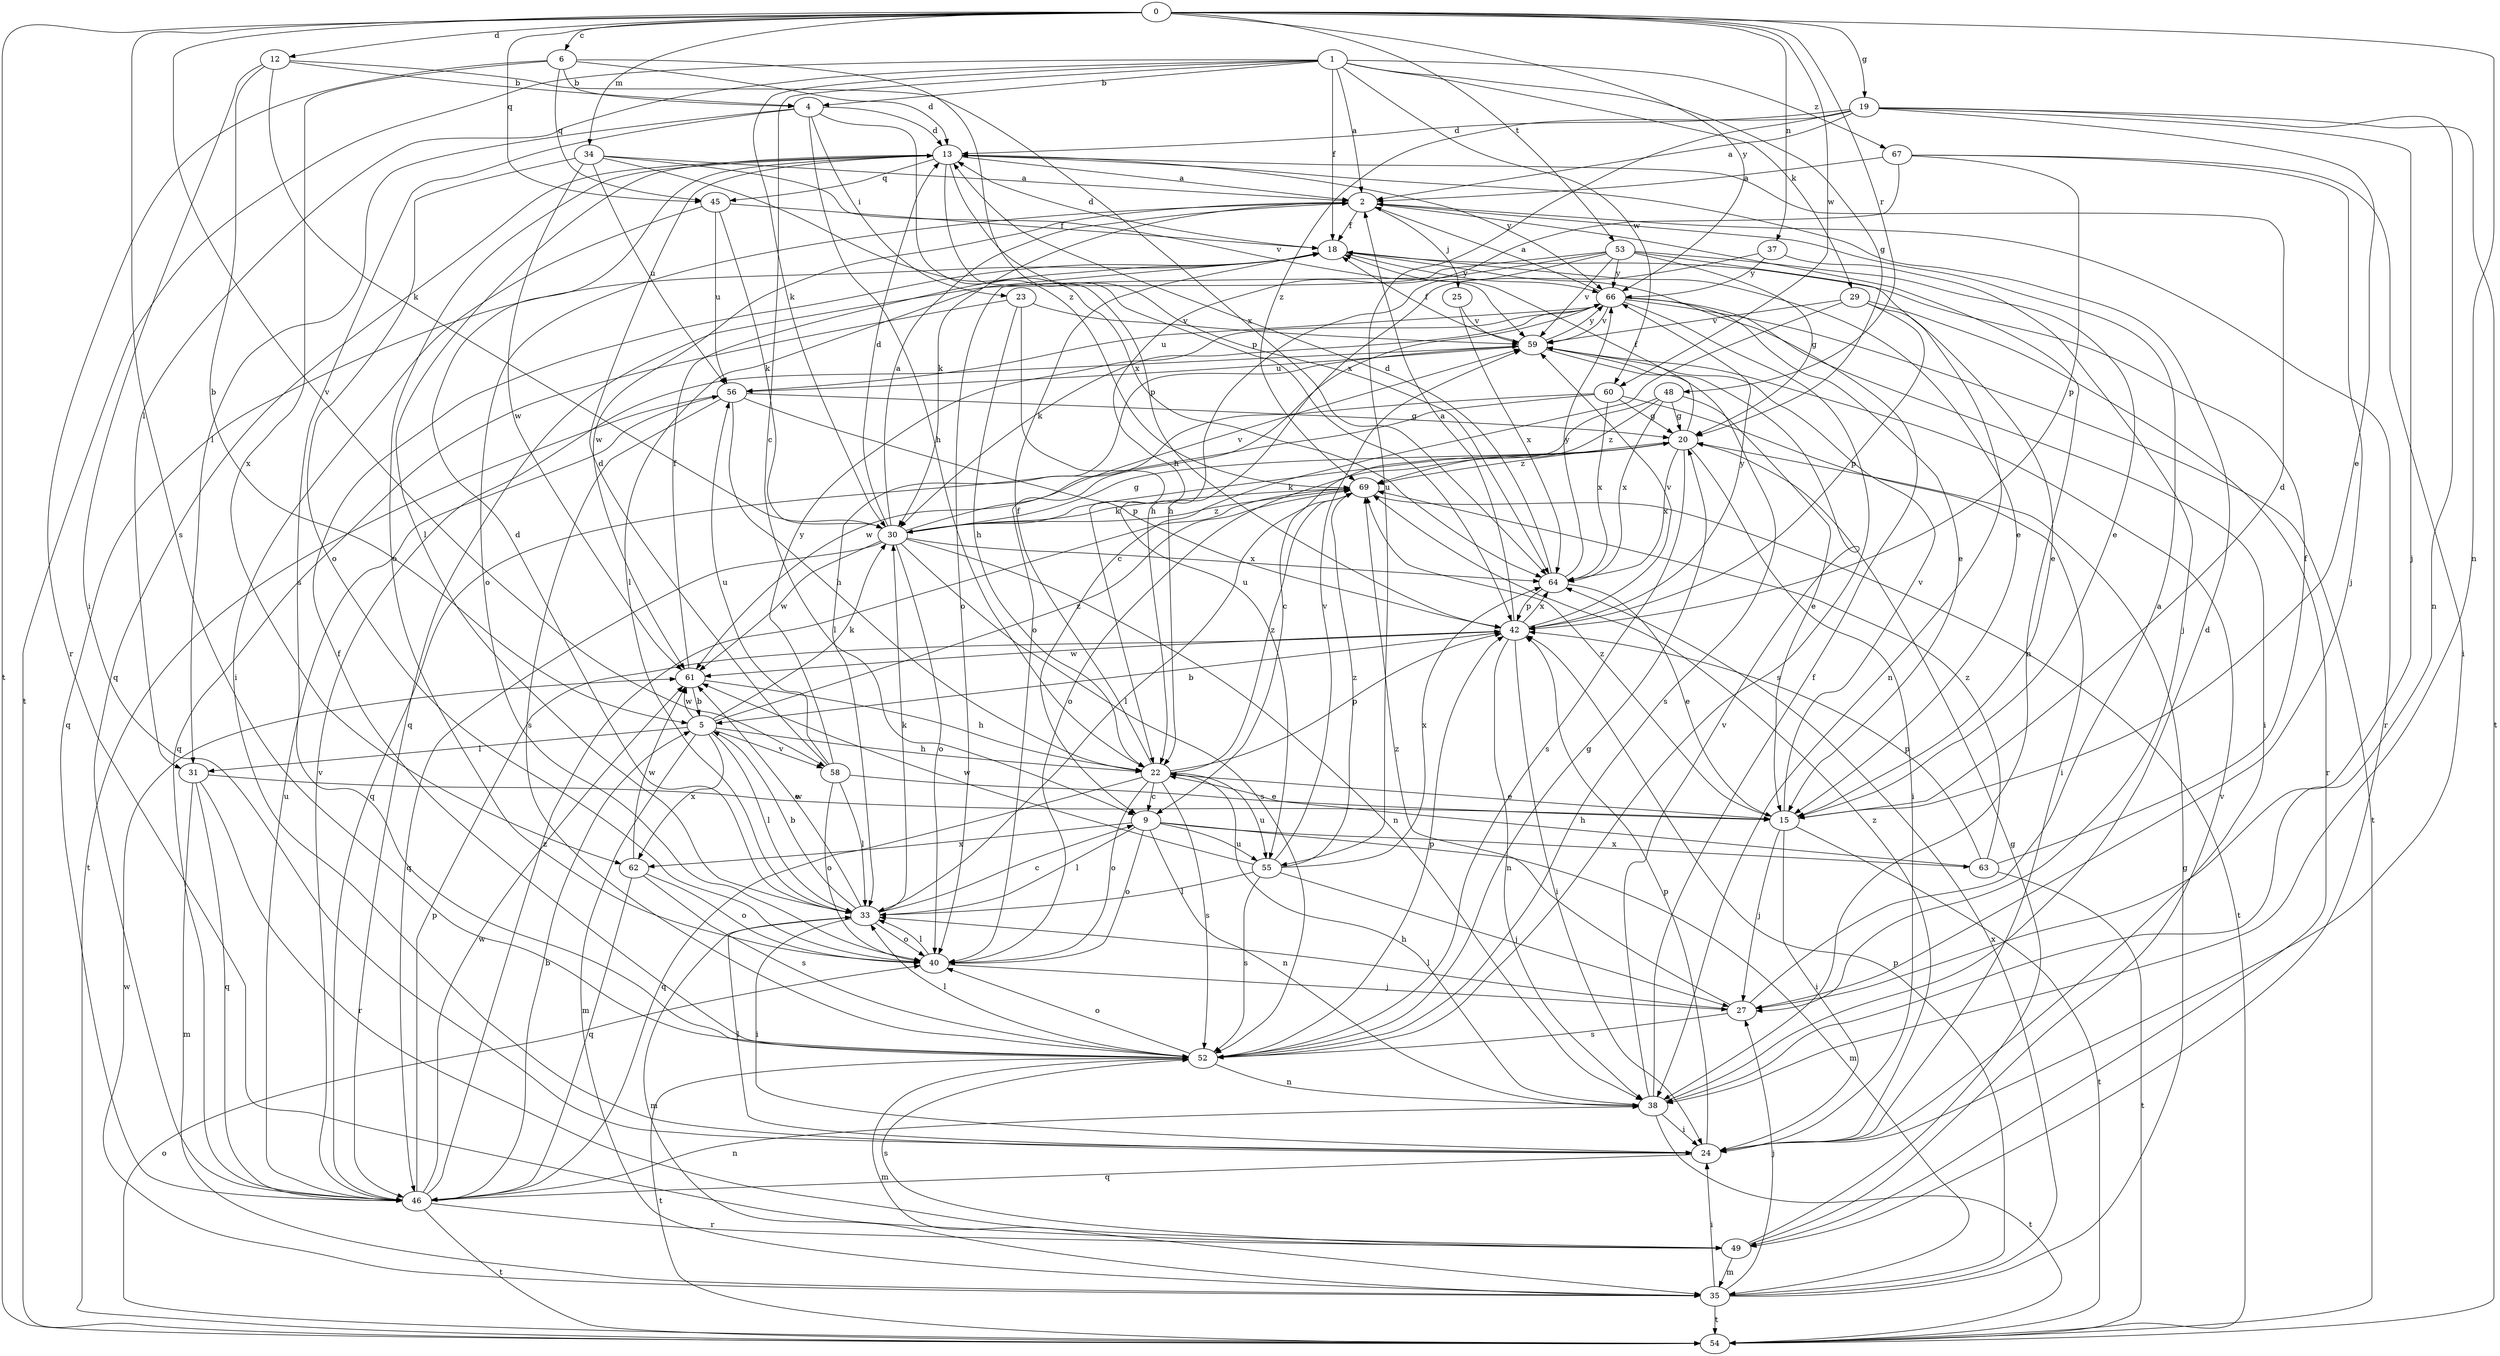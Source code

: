 strict digraph  {
0;
1;
2;
4;
5;
6;
9;
12;
13;
15;
18;
19;
20;
22;
23;
24;
25;
27;
29;
30;
31;
33;
34;
35;
37;
38;
40;
42;
45;
46;
48;
49;
52;
53;
54;
55;
56;
58;
59;
60;
61;
62;
63;
64;
66;
67;
69;
0 -> 6  [label=c];
0 -> 12  [label=d];
0 -> 19  [label=g];
0 -> 34  [label=m];
0 -> 37  [label=n];
0 -> 38  [label=n];
0 -> 45  [label=q];
0 -> 48  [label=r];
0 -> 52  [label=s];
0 -> 53  [label=t];
0 -> 54  [label=t];
0 -> 58  [label=v];
0 -> 60  [label=w];
0 -> 66  [label=y];
1 -> 2  [label=a];
1 -> 4  [label=b];
1 -> 9  [label=c];
1 -> 18  [label=f];
1 -> 20  [label=g];
1 -> 29  [label=k];
1 -> 30  [label=k];
1 -> 31  [label=l];
1 -> 54  [label=t];
1 -> 60  [label=w];
1 -> 67  [label=z];
2 -> 18  [label=f];
2 -> 25  [label=j];
2 -> 30  [label=k];
2 -> 38  [label=n];
2 -> 40  [label=o];
2 -> 49  [label=r];
2 -> 61  [label=w];
4 -> 13  [label=d];
4 -> 22  [label=h];
4 -> 23  [label=i];
4 -> 31  [label=l];
4 -> 52  [label=s];
4 -> 69  [label=z];
5 -> 22  [label=h];
5 -> 30  [label=k];
5 -> 31  [label=l];
5 -> 33  [label=l];
5 -> 35  [label=m];
5 -> 58  [label=v];
5 -> 61  [label=w];
5 -> 62  [label=x];
5 -> 69  [label=z];
6 -> 4  [label=b];
6 -> 13  [label=d];
6 -> 42  [label=p];
6 -> 45  [label=q];
6 -> 49  [label=r];
6 -> 62  [label=x];
9 -> 33  [label=l];
9 -> 35  [label=m];
9 -> 38  [label=n];
9 -> 40  [label=o];
9 -> 55  [label=u];
9 -> 62  [label=x];
9 -> 63  [label=x];
12 -> 4  [label=b];
12 -> 5  [label=b];
12 -> 24  [label=i];
12 -> 30  [label=k];
12 -> 64  [label=x];
13 -> 2  [label=a];
13 -> 33  [label=l];
13 -> 40  [label=o];
13 -> 42  [label=p];
13 -> 45  [label=q];
13 -> 46  [label=q];
13 -> 64  [label=x];
13 -> 66  [label=y];
15 -> 13  [label=d];
15 -> 24  [label=i];
15 -> 27  [label=j];
15 -> 54  [label=t];
15 -> 59  [label=v];
15 -> 69  [label=z];
18 -> 13  [label=d];
18 -> 15  [label=e];
18 -> 33  [label=l];
18 -> 46  [label=q];
18 -> 66  [label=y];
19 -> 2  [label=a];
19 -> 13  [label=d];
19 -> 15  [label=e];
19 -> 27  [label=j];
19 -> 38  [label=n];
19 -> 54  [label=t];
19 -> 55  [label=u];
19 -> 69  [label=z];
20 -> 18  [label=f];
20 -> 24  [label=i];
20 -> 30  [label=k];
20 -> 40  [label=o];
20 -> 52  [label=s];
20 -> 64  [label=x];
20 -> 69  [label=z];
22 -> 9  [label=c];
22 -> 15  [label=e];
22 -> 18  [label=f];
22 -> 40  [label=o];
22 -> 42  [label=p];
22 -> 46  [label=q];
22 -> 52  [label=s];
22 -> 55  [label=u];
22 -> 69  [label=z];
23 -> 22  [label=h];
23 -> 46  [label=q];
23 -> 55  [label=u];
23 -> 59  [label=v];
24 -> 33  [label=l];
24 -> 42  [label=p];
24 -> 46  [label=q];
24 -> 69  [label=z];
25 -> 59  [label=v];
25 -> 64  [label=x];
27 -> 2  [label=a];
27 -> 33  [label=l];
27 -> 52  [label=s];
27 -> 69  [label=z];
29 -> 9  [label=c];
29 -> 15  [label=e];
29 -> 42  [label=p];
29 -> 49  [label=r];
29 -> 59  [label=v];
30 -> 2  [label=a];
30 -> 13  [label=d];
30 -> 20  [label=g];
30 -> 38  [label=n];
30 -> 40  [label=o];
30 -> 46  [label=q];
30 -> 52  [label=s];
30 -> 59  [label=v];
30 -> 61  [label=w];
30 -> 64  [label=x];
30 -> 69  [label=z];
31 -> 15  [label=e];
31 -> 35  [label=m];
31 -> 46  [label=q];
31 -> 49  [label=r];
33 -> 5  [label=b];
33 -> 9  [label=c];
33 -> 13  [label=d];
33 -> 24  [label=i];
33 -> 30  [label=k];
33 -> 35  [label=m];
33 -> 40  [label=o];
33 -> 61  [label=w];
34 -> 2  [label=a];
34 -> 40  [label=o];
34 -> 56  [label=u];
34 -> 59  [label=v];
34 -> 61  [label=w];
34 -> 64  [label=x];
35 -> 20  [label=g];
35 -> 24  [label=i];
35 -> 27  [label=j];
35 -> 42  [label=p];
35 -> 54  [label=t];
35 -> 61  [label=w];
35 -> 64  [label=x];
37 -> 22  [label=h];
37 -> 27  [label=j];
37 -> 66  [label=y];
38 -> 13  [label=d];
38 -> 18  [label=f];
38 -> 22  [label=h];
38 -> 24  [label=i];
38 -> 54  [label=t];
38 -> 59  [label=v];
40 -> 27  [label=j];
40 -> 33  [label=l];
42 -> 2  [label=a];
42 -> 5  [label=b];
42 -> 24  [label=i];
42 -> 38  [label=n];
42 -> 59  [label=v];
42 -> 61  [label=w];
42 -> 64  [label=x];
42 -> 66  [label=y];
45 -> 18  [label=f];
45 -> 24  [label=i];
45 -> 30  [label=k];
45 -> 56  [label=u];
46 -> 5  [label=b];
46 -> 38  [label=n];
46 -> 42  [label=p];
46 -> 49  [label=r];
46 -> 54  [label=t];
46 -> 56  [label=u];
46 -> 59  [label=v];
46 -> 61  [label=w];
46 -> 69  [label=z];
48 -> 9  [label=c];
48 -> 15  [label=e];
48 -> 20  [label=g];
48 -> 64  [label=x];
48 -> 69  [label=z];
49 -> 20  [label=g];
49 -> 35  [label=m];
49 -> 52  [label=s];
49 -> 59  [label=v];
52 -> 18  [label=f];
52 -> 20  [label=g];
52 -> 33  [label=l];
52 -> 35  [label=m];
52 -> 38  [label=n];
52 -> 40  [label=o];
52 -> 42  [label=p];
52 -> 54  [label=t];
53 -> 15  [label=e];
53 -> 20  [label=g];
53 -> 22  [label=h];
53 -> 38  [label=n];
53 -> 40  [label=o];
53 -> 46  [label=q];
53 -> 59  [label=v];
53 -> 66  [label=y];
54 -> 40  [label=o];
55 -> 27  [label=j];
55 -> 33  [label=l];
55 -> 52  [label=s];
55 -> 59  [label=v];
55 -> 61  [label=w];
55 -> 64  [label=x];
55 -> 69  [label=z];
56 -> 20  [label=g];
56 -> 22  [label=h];
56 -> 42  [label=p];
56 -> 52  [label=s];
56 -> 54  [label=t];
58 -> 13  [label=d];
58 -> 15  [label=e];
58 -> 33  [label=l];
58 -> 40  [label=o];
58 -> 56  [label=u];
58 -> 66  [label=y];
59 -> 18  [label=f];
59 -> 33  [label=l];
59 -> 52  [label=s];
59 -> 56  [label=u];
59 -> 66  [label=y];
60 -> 20  [label=g];
60 -> 24  [label=i];
60 -> 46  [label=q];
60 -> 61  [label=w];
60 -> 64  [label=x];
61 -> 5  [label=b];
61 -> 18  [label=f];
61 -> 22  [label=h];
62 -> 40  [label=o];
62 -> 46  [label=q];
62 -> 52  [label=s];
62 -> 61  [label=w];
63 -> 18  [label=f];
63 -> 22  [label=h];
63 -> 42  [label=p];
63 -> 54  [label=t];
63 -> 69  [label=z];
64 -> 13  [label=d];
64 -> 15  [label=e];
64 -> 42  [label=p];
64 -> 66  [label=y];
66 -> 2  [label=a];
66 -> 15  [label=e];
66 -> 24  [label=i];
66 -> 30  [label=k];
66 -> 40  [label=o];
66 -> 52  [label=s];
66 -> 54  [label=t];
66 -> 56  [label=u];
66 -> 59  [label=v];
67 -> 2  [label=a];
67 -> 22  [label=h];
67 -> 24  [label=i];
67 -> 27  [label=j];
67 -> 42  [label=p];
69 -> 30  [label=k];
69 -> 33  [label=l];
69 -> 54  [label=t];
}
